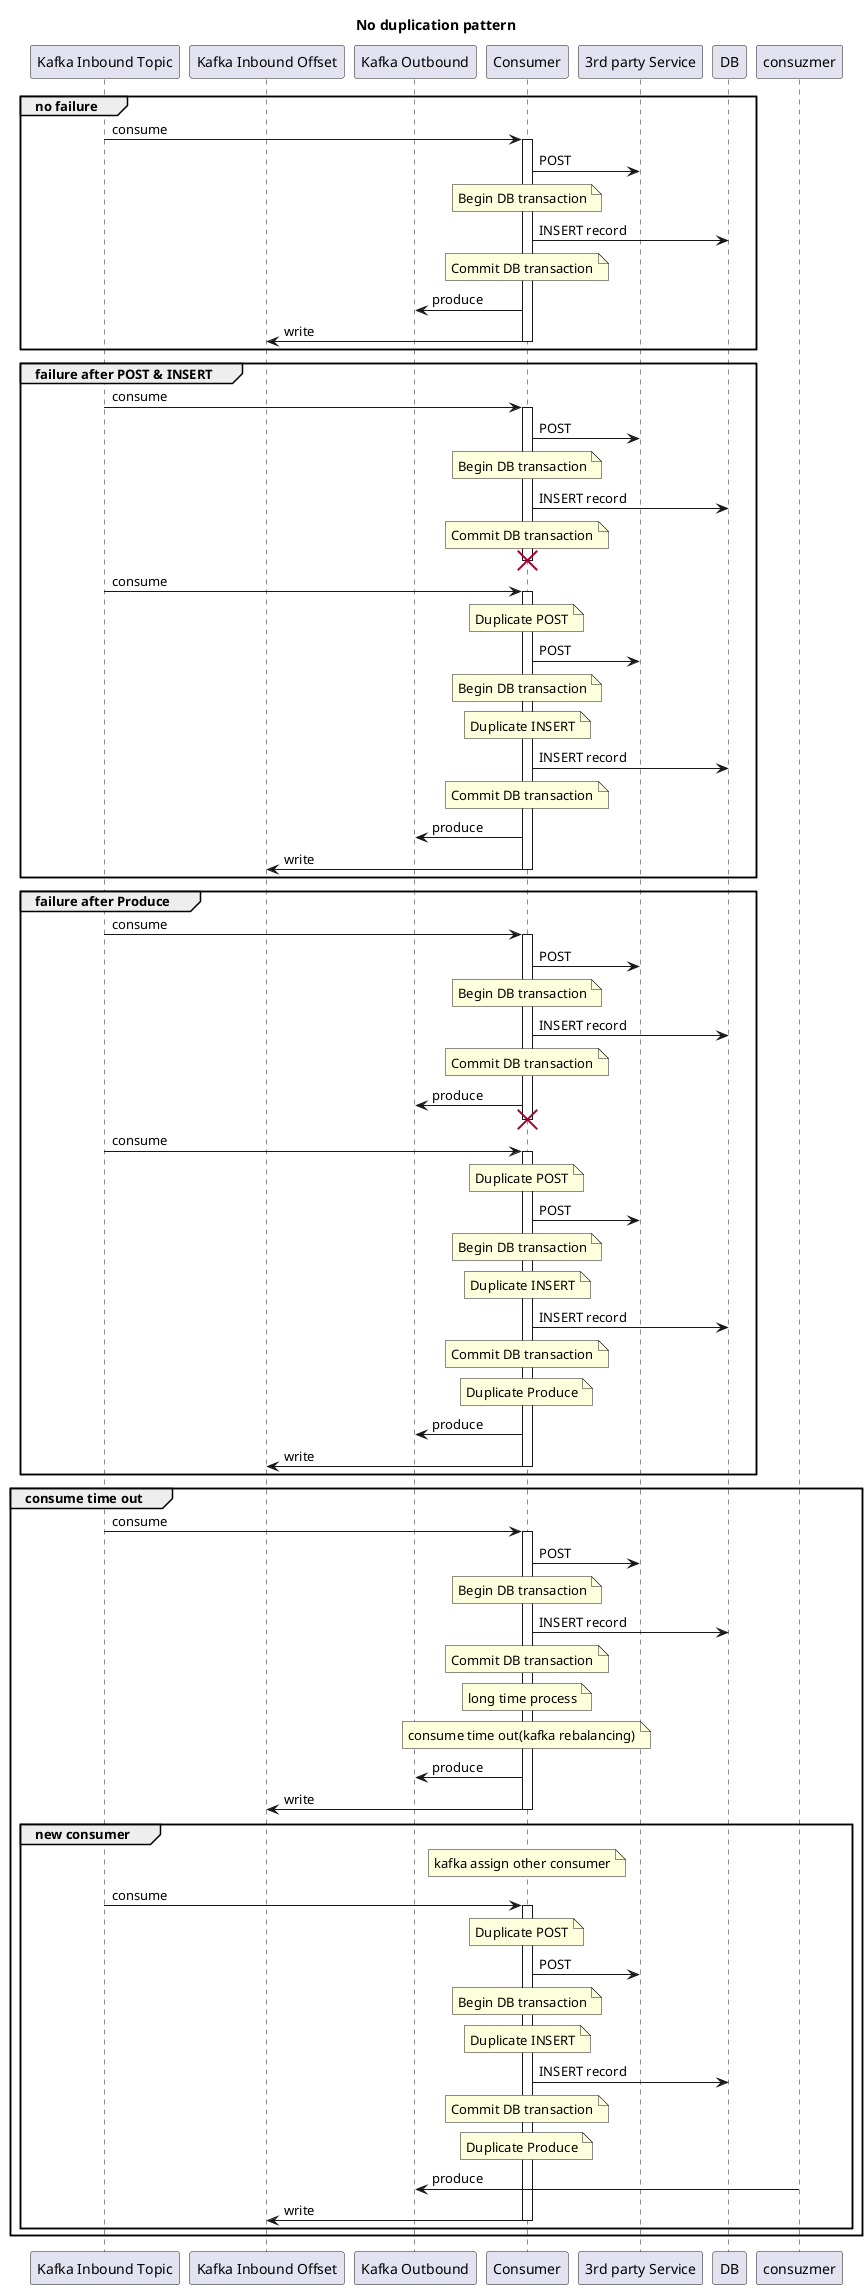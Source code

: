 @startuml

participant kafkainboundtopic as "Kafka Inbound Topic"
participant kafkainboundoffset as "Kafka Inbound Offset"
participant kafkaoutbound as "Kafka Outbound"
participant consumer as "Consumer"
participant 3service as "3rd party Service"
participant db as "DB"

title No duplication pattern

group no failure
    kafkainboundtopic -> consumer : consume
    activate consumer
    consumer -> 3service : POST
    note over consumer : Begin DB transaction
    consumer -> db : INSERT record
    note over consumer : Commit DB transaction
    consumer -> kafkaoutbound : produce
    consumer -> kafkainboundoffset : write
    deactivate
end

group failure after POST & INSERT
    kafkainboundtopic -> consumer : consume
    activate consumer
    consumer -> 3service : POST
    note over consumer : Begin DB transaction
    consumer -> db : INSERT record
    note over consumer : Commit DB transaction
    consumer -[hidden]-> db
    destroy consumer
    deactivate consumer

    kafkainboundtopic -> consumer : consume
    activate consumer
    note over consumer : Duplicate POST
    consumer -> 3service : POST
    note over consumer : Begin DB transaction
    note over consumer : Duplicate INSERT
    consumer -> db : INSERT record
    note over consumer : Commit DB transaction
    consumer -> kafkaoutbound : produce
    consumer -> kafkainboundoffset : write
    deactivate
end

group failure after Produce
    kafkainboundtopic -> consumer : consume
    activate consumer
    consumer -> 3service : POST
    note over consumer : Begin DB transaction
    consumer -> db : INSERT record
    note over consumer : Commit DB transaction
    consumer -> kafkaoutbound : produce
    consumer -[hidden]-> db
    destroy consumer
    deactivate consumer


    kafkainboundtopic -> consumer : consume
    activate consumer
    note over consumer : Duplicate POST
    consumer -> 3service : POST
    note over consumer : Begin DB transaction
    note over consumer : Duplicate INSERT
    consumer -> db : INSERT record
    note over consumer : Commit DB transaction
    note over consumer : Duplicate Produce
    consumer -> kafkaoutbound : produce
    consumer -> kafkainboundoffset : write
    deactivate
end

group consume time out
    kafkainboundtopic -> consumer : consume
    activate consumer
    consumer -> 3service : POST
    note over consumer : Begin DB transaction
    consumer -> db : INSERT record
    note over consumer : Commit DB transaction
    note over consumer : long time process
    note over consumer : consume time out(kafka rebalancing)
    consumer -> kafkaoutbound : produce
    consumer -> kafkainboundoffset : write
    deactivate


    group new consumer
        note over consumer : kafka assign other consumer

        kafkainboundtopic -> consumer : consume
        activate consumer
        note over consumer : Duplicate POST
        consumer -> 3service : POST
        note over consumer : Begin DB transaction
        note over consumer : Duplicate INSERT
        consumer -> db : INSERT record
        note over consumer : Commit DB transaction
        note over consumer : Duplicate Produce
        consuzmer -> kafkaoutbound : produce
        consumer -> kafkainboundoffset : write
        deactivate
    end
end

@enduml
